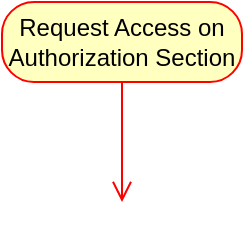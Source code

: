 <mxfile version="10.6.2" type="github"><diagram id="5YuWApimqC6eWTk4Yeqw" name="Page-1"><mxGraphModel dx="1394" dy="796" grid="1" gridSize="10" guides="1" tooltips="1" connect="1" arrows="1" fold="1" page="1" pageScale="1" pageWidth="827" pageHeight="1169" math="0" shadow="0"><root><mxCell id="0"/><mxCell id="1" parent="0"/><mxCell id="KcQABlmkZBtvu1bsV4z4-1" value="Request Access on Authorization Section" style="rounded=1;whiteSpace=wrap;html=1;arcSize=40;fontColor=#000000;fillColor=#ffffc0;strokeColor=#ff0000;" vertex="1" parent="1"><mxGeometry x="240" y="110" width="120" height="40" as="geometry"/></mxCell><mxCell id="KcQABlmkZBtvu1bsV4z4-2" value="" style="edgeStyle=orthogonalEdgeStyle;html=1;verticalAlign=bottom;endArrow=open;endSize=8;strokeColor=#ff0000;" edge="1" source="KcQABlmkZBtvu1bsV4z4-1" parent="1"><mxGeometry relative="1" as="geometry"><mxPoint x="300" y="210" as="targetPoint"/></mxGeometry></mxCell></root></mxGraphModel></diagram></mxfile>